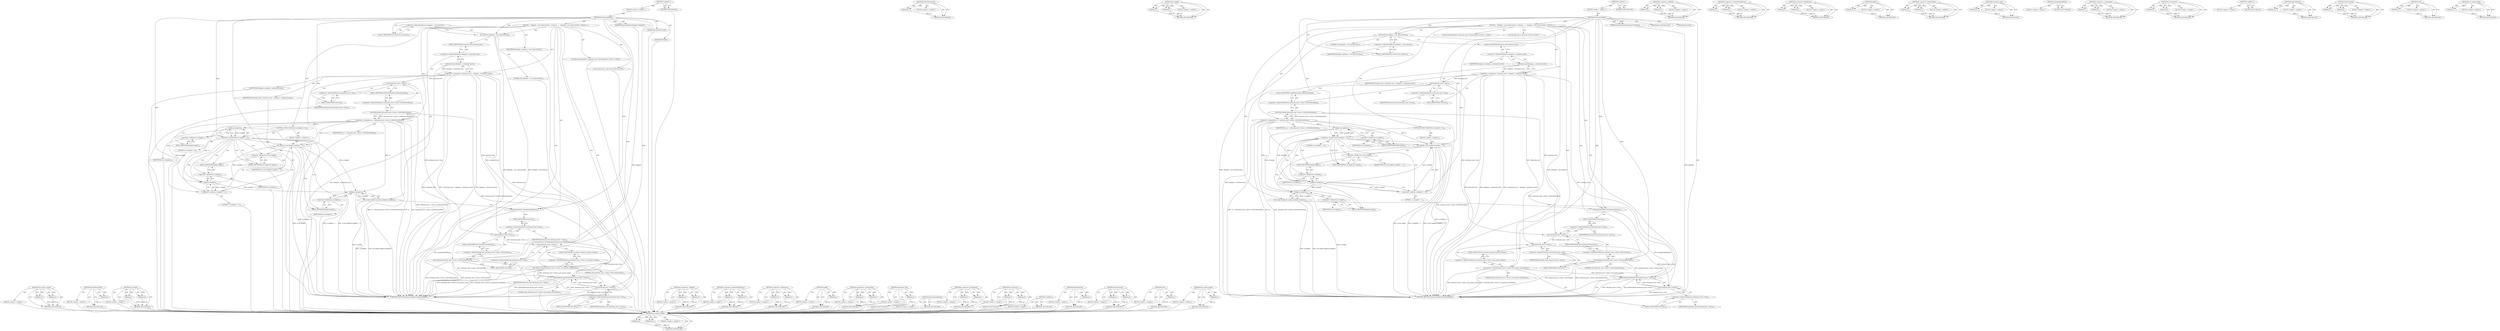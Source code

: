 digraph "set_target_height" {
vulnerable_170 [label=<(METHOD,set_parent_owned)>];
vulnerable_171 [label=<(PARAM,p1)>];
vulnerable_172 [label=<(PARAM,p2)>];
vulnerable_173 [label=<(BLOCK,&lt;empty&gt;,&lt;empty&gt;)>];
vulnerable_174 [label=<(METHOD_RETURN,ANY)>];
vulnerable_126 [label=<(METHOD,GetPreferredSize)>];
vulnerable_127 [label=<(PARAM,p1)>];
vulnerable_128 [label=<(BLOCK,&lt;empty&gt;,&lt;empty&gt;)>];
vulnerable_129 [label=<(METHOD_RETURN,ANY)>];
vulnerable_148 [label=<(METHOD,set_height)>];
vulnerable_149 [label=<(PARAM,p1)>];
vulnerable_150 [label=<(PARAM,p2)>];
vulnerable_151 [label=<(BLOCK,&lt;empty&gt;,&lt;empty&gt;)>];
vulnerable_152 [label=<(METHOD_RETURN,ANY)>];
vulnerable_6 [label=<(METHOD,&lt;global&gt;)<SUB>1</SUB>>];
vulnerable_7 [label=<(BLOCK,&lt;empty&gt;,&lt;empty&gt;)<SUB>1</SUB>>];
vulnerable_8 [label=<(METHOD,ExtensionInfoBar)<SUB>1</SUB>>];
vulnerable_9 [label=<(PARAM,ExtensionInfoBarDelegate* delegate)<SUB>1</SUB>>];
vulnerable_10 [label=<(BLOCK,{
   delegate_-&gt;set_observer(this);

  Extensio...,{
   delegate_-&gt;set_observer(this);

  Extensio...)<SUB>4</SUB>>];
vulnerable_11 [label=<(set_observer,delegate_-&gt;set_observer(this))<SUB>5</SUB>>];
vulnerable_12 [label=<(&lt;operator&gt;.indirectFieldAccess,delegate_-&gt;set_observer)<SUB>5</SUB>>];
vulnerable_13 [label=<(IDENTIFIER,delegate_,delegate_-&gt;set_observer(this))<SUB>5</SUB>>];
vulnerable_14 [label=<(FIELD_IDENTIFIER,set_observer,set_observer)<SUB>5</SUB>>];
vulnerable_15 [label=<(LITERAL,this,delegate_-&gt;set_observer(this))<SUB>5</SUB>>];
vulnerable_16 [label="<(LOCAL,ExtensionHost* extension_host: ExtensionHost*)<SUB>7</SUB>>"];
vulnerable_17 [label=<(&lt;operator&gt;.assignment,* extension_host = delegate_-&gt;extension_host())<SUB>7</SUB>>];
vulnerable_18 [label=<(IDENTIFIER,extension_host,* extension_host = delegate_-&gt;extension_host())<SUB>7</SUB>>];
vulnerable_19 [label=<(extension_host,delegate_-&gt;extension_host())<SUB>7</SUB>>];
vulnerable_20 [label=<(&lt;operator&gt;.indirectFieldAccess,delegate_-&gt;extension_host)<SUB>7</SUB>>];
vulnerable_21 [label=<(IDENTIFIER,delegate_,delegate_-&gt;extension_host())<SUB>7</SUB>>];
vulnerable_22 [label=<(FIELD_IDENTIFIER,extension_host,extension_host)<SUB>7</SUB>>];
vulnerable_23 [label="<(LOCAL,gfx.Size sz: gfx.Size)<SUB>9</SUB>>"];
vulnerable_24 [label=<(&lt;operator&gt;.assignment,sz = extension_host-&gt;view()-&gt;GetPreferredSize())<SUB>9</SUB>>];
vulnerable_25 [label=<(IDENTIFIER,sz,sz = extension_host-&gt;view()-&gt;GetPreferredSize())<SUB>9</SUB>>];
vulnerable_26 [label=<(GetPreferredSize,extension_host-&gt;view()-&gt;GetPreferredSize())<SUB>9</SUB>>];
vulnerable_27 [label=<(&lt;operator&gt;.indirectFieldAccess,extension_host-&gt;view()-&gt;GetPreferredSize)<SUB>9</SUB>>];
vulnerable_28 [label=<(view,extension_host-&gt;view())<SUB>9</SUB>>];
vulnerable_29 [label=<(&lt;operator&gt;.indirectFieldAccess,extension_host-&gt;view)<SUB>9</SUB>>];
vulnerable_30 [label=<(IDENTIFIER,extension_host,extension_host-&gt;view())<SUB>9</SUB>>];
vulnerable_31 [label=<(FIELD_IDENTIFIER,view,view)<SUB>9</SUB>>];
vulnerable_32 [label=<(FIELD_IDENTIFIER,GetPreferredSize,GetPreferredSize)<SUB>9</SUB>>];
vulnerable_33 [label=<(CONTROL_STRUCTURE,IF,if (sz.height() &gt; 0))<SUB>10</SUB>>];
vulnerable_34 [label=<(&lt;operator&gt;.greaterThan,sz.height() &gt; 0)<SUB>10</SUB>>];
vulnerable_35 [label=<(height,sz.height())<SUB>10</SUB>>];
vulnerable_36 [label=<(&lt;operator&gt;.fieldAccess,sz.height)<SUB>10</SUB>>];
vulnerable_37 [label=<(IDENTIFIER,sz,sz.height())<SUB>10</SUB>>];
vulnerable_38 [label=<(FIELD_IDENTIFIER,height,height)<SUB>10</SUB>>];
vulnerable_39 [label=<(LITERAL,0,sz.height() &gt; 0)<SUB>10</SUB>>];
vulnerable_40 [label=<(BLOCK,&lt;empty&gt;,&lt;empty&gt;)<SUB>11</SUB>>];
vulnerable_41 [label=<(set_height,sz.set_height(sz.height() + 1))<SUB>11</SUB>>];
vulnerable_42 [label=<(&lt;operator&gt;.fieldAccess,sz.set_height)<SUB>11</SUB>>];
vulnerable_43 [label=<(IDENTIFIER,sz,sz.set_height(sz.height() + 1))<SUB>11</SUB>>];
vulnerable_44 [label=<(FIELD_IDENTIFIER,set_height,set_height)<SUB>11</SUB>>];
vulnerable_45 [label=<(&lt;operator&gt;.addition,sz.height() + 1)<SUB>11</SUB>>];
vulnerable_46 [label=<(height,sz.height())<SUB>11</SUB>>];
vulnerable_47 [label=<(&lt;operator&gt;.fieldAccess,sz.height)<SUB>11</SUB>>];
vulnerable_48 [label=<(IDENTIFIER,sz,sz.height())<SUB>11</SUB>>];
vulnerable_49 [label=<(FIELD_IDENTIFIER,height,height)<SUB>11</SUB>>];
vulnerable_50 [label=<(LITERAL,1,sz.height() + 1)<SUB>11</SUB>>];
vulnerable_51 [label=<(set_target_height,set_target_height(sz.height()))<SUB>12</SUB>>];
vulnerable_52 [label=<(height,sz.height())<SUB>12</SUB>>];
vulnerable_53 [label=<(&lt;operator&gt;.fieldAccess,sz.height)<SUB>12</SUB>>];
vulnerable_54 [label=<(IDENTIFIER,sz,sz.height())<SUB>12</SUB>>];
vulnerable_55 [label=<(FIELD_IDENTIFIER,height,height)<SUB>12</SUB>>];
vulnerable_56 [label=<(SetupIconAndMenu,SetupIconAndMenu())<SUB>14</SUB>>];
vulnerable_57 [label=<(SetContainer,extension_host-&gt;view()-&gt;SetContainer(this))<SUB>16</SUB>>];
vulnerable_58 [label=<(&lt;operator&gt;.indirectFieldAccess,extension_host-&gt;view()-&gt;SetContainer)<SUB>16</SUB>>];
vulnerable_59 [label=<(view,extension_host-&gt;view())<SUB>16</SUB>>];
vulnerable_60 [label=<(&lt;operator&gt;.indirectFieldAccess,extension_host-&gt;view)<SUB>16</SUB>>];
vulnerable_61 [label=<(IDENTIFIER,extension_host,extension_host-&gt;view())<SUB>16</SUB>>];
vulnerable_62 [label=<(FIELD_IDENTIFIER,view,view)<SUB>16</SUB>>];
vulnerable_63 [label=<(FIELD_IDENTIFIER,SetContainer,SetContainer)<SUB>16</SUB>>];
vulnerable_64 [label=<(LITERAL,this,extension_host-&gt;view()-&gt;SetContainer(this))<SUB>16</SUB>>];
vulnerable_65 [label=<(set_parent_owned,extension_host-&gt;view()-&gt;set_parent_owned(false))<SUB>17</SUB>>];
vulnerable_66 [label=<(&lt;operator&gt;.indirectFieldAccess,extension_host-&gt;view()-&gt;set_parent_owned)<SUB>17</SUB>>];
vulnerable_67 [label=<(view,extension_host-&gt;view())<SUB>17</SUB>>];
vulnerable_68 [label=<(&lt;operator&gt;.indirectFieldAccess,extension_host-&gt;view)<SUB>17</SUB>>];
vulnerable_69 [label=<(IDENTIFIER,extension_host,extension_host-&gt;view())<SUB>17</SUB>>];
vulnerable_70 [label=<(FIELD_IDENTIFIER,view,view)<SUB>17</SUB>>];
vulnerable_71 [label=<(FIELD_IDENTIFIER,set_parent_owned,set_parent_owned)<SUB>17</SUB>>];
vulnerable_72 [label=<(LITERAL,false,extension_host-&gt;view()-&gt;set_parent_owned(false))<SUB>17</SUB>>];
vulnerable_73 [label=<(AddChildView,AddChildView(extension_host-&gt;view()))<SUB>18</SUB>>];
vulnerable_74 [label=<(view,extension_host-&gt;view())<SUB>18</SUB>>];
vulnerable_75 [label=<(&lt;operator&gt;.indirectFieldAccess,extension_host-&gt;view)<SUB>18</SUB>>];
vulnerable_76 [label=<(IDENTIFIER,extension_host,extension_host-&gt;view())<SUB>18</SUB>>];
vulnerable_77 [label=<(FIELD_IDENTIFIER,view,view)<SUB>18</SUB>>];
vulnerable_78 [label=<(MODIFIER,CONSTRUCTOR)>];
vulnerable_79 [label=<(MODIFIER,PUBLIC)>];
vulnerable_80 [label=<(METHOD_RETURN,ExtensionInfoBar.ExtensionInfoBar)<SUB>1</SUB>>];
vulnerable_82 [label=<(METHOD_RETURN,ANY)<SUB>1</SUB>>];
vulnerable_153 [label=<(METHOD,&lt;operator&gt;.addition)>];
vulnerable_154 [label=<(PARAM,p1)>];
vulnerable_155 [label=<(PARAM,p2)>];
vulnerable_156 [label=<(BLOCK,&lt;empty&gt;,&lt;empty&gt;)>];
vulnerable_157 [label=<(METHOD_RETURN,ANY)>];
vulnerable_112 [label=<(METHOD,&lt;operator&gt;.indirectFieldAccess)>];
vulnerable_113 [label=<(PARAM,p1)>];
vulnerable_114 [label=<(PARAM,p2)>];
vulnerable_115 [label=<(BLOCK,&lt;empty&gt;,&lt;empty&gt;)>];
vulnerable_116 [label=<(METHOD_RETURN,ANY)>];
vulnerable_143 [label=<(METHOD,&lt;operator&gt;.fieldAccess)>];
vulnerable_144 [label=<(PARAM,p1)>];
vulnerable_145 [label=<(PARAM,p2)>];
vulnerable_146 [label=<(BLOCK,&lt;empty&gt;,&lt;empty&gt;)>];
vulnerable_147 [label=<(METHOD_RETURN,ANY)>];
vulnerable_139 [label=<(METHOD,height)>];
vulnerable_140 [label=<(PARAM,p1)>];
vulnerable_141 [label=<(BLOCK,&lt;empty&gt;,&lt;empty&gt;)>];
vulnerable_142 [label=<(METHOD_RETURN,ANY)>];
vulnerable_134 [label=<(METHOD,&lt;operator&gt;.greaterThan)>];
vulnerable_135 [label=<(PARAM,p1)>];
vulnerable_136 [label=<(PARAM,p2)>];
vulnerable_137 [label=<(BLOCK,&lt;empty&gt;,&lt;empty&gt;)>];
vulnerable_138 [label=<(METHOD_RETURN,ANY)>];
vulnerable_122 [label=<(METHOD,extension_host)>];
vulnerable_123 [label=<(PARAM,p1)>];
vulnerable_124 [label=<(BLOCK,&lt;empty&gt;,&lt;empty&gt;)>];
vulnerable_125 [label=<(METHOD_RETURN,ANY)>];
vulnerable_162 [label=<(METHOD,SetupIconAndMenu)>];
vulnerable_163 [label=<(BLOCK,&lt;empty&gt;,&lt;empty&gt;)>];
vulnerable_164 [label=<(METHOD_RETURN,ANY)>];
vulnerable_117 [label=<(METHOD,&lt;operator&gt;.assignment)>];
vulnerable_118 [label=<(PARAM,p1)>];
vulnerable_119 [label=<(PARAM,p2)>];
vulnerable_120 [label=<(BLOCK,&lt;empty&gt;,&lt;empty&gt;)>];
vulnerable_121 [label=<(METHOD_RETURN,ANY)>];
vulnerable_107 [label=<(METHOD,set_observer)>];
vulnerable_108 [label=<(PARAM,p1)>];
vulnerable_109 [label=<(PARAM,p2)>];
vulnerable_110 [label=<(BLOCK,&lt;empty&gt;,&lt;empty&gt;)>];
vulnerable_111 [label=<(METHOD_RETURN,ANY)>];
vulnerable_101 [label=<(METHOD,&lt;global&gt;)<SUB>1</SUB>>];
vulnerable_102 [label=<(BLOCK,&lt;empty&gt;,&lt;empty&gt;)>];
vulnerable_103 [label=<(METHOD_RETURN,ANY)>];
vulnerable_175 [label=<(METHOD,AddChildView)>];
vulnerable_176 [label=<(PARAM,p1)>];
vulnerable_177 [label=<(BLOCK,&lt;empty&gt;,&lt;empty&gt;)>];
vulnerable_178 [label=<(METHOD_RETURN,ANY)>];
vulnerable_165 [label=<(METHOD,SetContainer)>];
vulnerable_166 [label=<(PARAM,p1)>];
vulnerable_167 [label=<(PARAM,p2)>];
vulnerable_168 [label=<(BLOCK,&lt;empty&gt;,&lt;empty&gt;)>];
vulnerable_169 [label=<(METHOD_RETURN,ANY)>];
vulnerable_130 [label=<(METHOD,view)>];
vulnerable_131 [label=<(PARAM,p1)>];
vulnerable_132 [label=<(BLOCK,&lt;empty&gt;,&lt;empty&gt;)>];
vulnerable_133 [label=<(METHOD_RETURN,ANY)>];
vulnerable_158 [label=<(METHOD,set_target_height)>];
vulnerable_159 [label=<(PARAM,p1)>];
vulnerable_160 [label=<(BLOCK,&lt;empty&gt;,&lt;empty&gt;)>];
vulnerable_161 [label=<(METHOD_RETURN,ANY)>];
fixed_170 [label=<(METHOD,set_parent_owned)>];
fixed_171 [label=<(PARAM,p1)>];
fixed_172 [label=<(PARAM,p2)>];
fixed_173 [label=<(BLOCK,&lt;empty&gt;,&lt;empty&gt;)>];
fixed_174 [label=<(METHOD_RETURN,ANY)>];
fixed_126 [label=<(METHOD,GetPreferredSize)>];
fixed_127 [label=<(PARAM,p1)>];
fixed_128 [label=<(BLOCK,&lt;empty&gt;,&lt;empty&gt;)>];
fixed_129 [label=<(METHOD_RETURN,ANY)>];
fixed_148 [label=<(METHOD,set_height)>];
fixed_149 [label=<(PARAM,p1)>];
fixed_150 [label=<(PARAM,p2)>];
fixed_151 [label=<(BLOCK,&lt;empty&gt;,&lt;empty&gt;)>];
fixed_152 [label=<(METHOD_RETURN,ANY)>];
fixed_6 [label=<(METHOD,&lt;global&gt;)<SUB>1</SUB>>];
fixed_7 [label=<(BLOCK,&lt;empty&gt;,&lt;empty&gt;)<SUB>1</SUB>>];
fixed_8 [label=<(METHOD,ExtensionInfoBar)<SUB>1</SUB>>];
fixed_9 [label=<(PARAM,ExtensionInfoBarDelegate* delegate)<SUB>1</SUB>>];
fixed_10 [label=<(BLOCK,{
   delegate_-&gt;set_observer(this);

  Extensio...,{
   delegate_-&gt;set_observer(this);

  Extensio...)<SUB>4</SUB>>];
fixed_11 [label=<(set_observer,delegate_-&gt;set_observer(this))<SUB>5</SUB>>];
fixed_12 [label=<(&lt;operator&gt;.indirectFieldAccess,delegate_-&gt;set_observer)<SUB>5</SUB>>];
fixed_13 [label=<(IDENTIFIER,delegate_,delegate_-&gt;set_observer(this))<SUB>5</SUB>>];
fixed_14 [label=<(FIELD_IDENTIFIER,set_observer,set_observer)<SUB>5</SUB>>];
fixed_15 [label=<(LITERAL,this,delegate_-&gt;set_observer(this))<SUB>5</SUB>>];
fixed_16 [label="<(LOCAL,ExtensionHost* extension_host: ExtensionHost*)<SUB>7</SUB>>"];
fixed_17 [label=<(&lt;operator&gt;.assignment,* extension_host = delegate_-&gt;extension_host())<SUB>7</SUB>>];
fixed_18 [label=<(IDENTIFIER,extension_host,* extension_host = delegate_-&gt;extension_host())<SUB>7</SUB>>];
fixed_19 [label=<(extension_host,delegate_-&gt;extension_host())<SUB>7</SUB>>];
fixed_20 [label=<(&lt;operator&gt;.indirectFieldAccess,delegate_-&gt;extension_host)<SUB>7</SUB>>];
fixed_21 [label=<(IDENTIFIER,delegate_,delegate_-&gt;extension_host())<SUB>7</SUB>>];
fixed_22 [label=<(FIELD_IDENTIFIER,extension_host,extension_host)<SUB>7</SUB>>];
fixed_23 [label="<(LOCAL,gfx.Size sz: gfx.Size)<SUB>9</SUB>>"];
fixed_24 [label=<(&lt;operator&gt;.assignment,sz = extension_host-&gt;view()-&gt;GetPreferredSize())<SUB>9</SUB>>];
fixed_25 [label=<(IDENTIFIER,sz,sz = extension_host-&gt;view()-&gt;GetPreferredSize())<SUB>9</SUB>>];
fixed_26 [label=<(GetPreferredSize,extension_host-&gt;view()-&gt;GetPreferredSize())<SUB>9</SUB>>];
fixed_27 [label=<(&lt;operator&gt;.indirectFieldAccess,extension_host-&gt;view()-&gt;GetPreferredSize)<SUB>9</SUB>>];
fixed_28 [label=<(view,extension_host-&gt;view())<SUB>9</SUB>>];
fixed_29 [label=<(&lt;operator&gt;.indirectFieldAccess,extension_host-&gt;view)<SUB>9</SUB>>];
fixed_30 [label=<(IDENTIFIER,extension_host,extension_host-&gt;view())<SUB>9</SUB>>];
fixed_31 [label=<(FIELD_IDENTIFIER,view,view)<SUB>9</SUB>>];
fixed_32 [label=<(FIELD_IDENTIFIER,GetPreferredSize,GetPreferredSize)<SUB>9</SUB>>];
fixed_33 [label=<(CONTROL_STRUCTURE,IF,if (sz.height() &gt; 0))<SUB>10</SUB>>];
fixed_34 [label=<(&lt;operator&gt;.greaterThan,sz.height() &gt; 0)<SUB>10</SUB>>];
fixed_35 [label=<(height,sz.height())<SUB>10</SUB>>];
fixed_36 [label=<(&lt;operator&gt;.fieldAccess,sz.height)<SUB>10</SUB>>];
fixed_37 [label=<(IDENTIFIER,sz,sz.height())<SUB>10</SUB>>];
fixed_38 [label=<(FIELD_IDENTIFIER,height,height)<SUB>10</SUB>>];
fixed_39 [label=<(LITERAL,0,sz.height() &gt; 0)<SUB>10</SUB>>];
fixed_40 [label=<(BLOCK,&lt;empty&gt;,&lt;empty&gt;)<SUB>11</SUB>>];
fixed_41 [label=<(set_height,sz.set_height(sz.height() + 1))<SUB>11</SUB>>];
fixed_42 [label=<(&lt;operator&gt;.fieldAccess,sz.set_height)<SUB>11</SUB>>];
fixed_43 [label=<(IDENTIFIER,sz,sz.set_height(sz.height() + 1))<SUB>11</SUB>>];
fixed_44 [label=<(FIELD_IDENTIFIER,set_height,set_height)<SUB>11</SUB>>];
fixed_45 [label=<(&lt;operator&gt;.addition,sz.height() + 1)<SUB>11</SUB>>];
fixed_46 [label=<(height,sz.height())<SUB>11</SUB>>];
fixed_47 [label=<(&lt;operator&gt;.fieldAccess,sz.height)<SUB>11</SUB>>];
fixed_48 [label=<(IDENTIFIER,sz,sz.height())<SUB>11</SUB>>];
fixed_49 [label=<(FIELD_IDENTIFIER,height,height)<SUB>11</SUB>>];
fixed_50 [label=<(LITERAL,1,sz.height() + 1)<SUB>11</SUB>>];
fixed_51 [label=<(set_target_height,set_target_height(sz.height()))<SUB>12</SUB>>];
fixed_52 [label=<(height,sz.height())<SUB>12</SUB>>];
fixed_53 [label=<(&lt;operator&gt;.fieldAccess,sz.height)<SUB>12</SUB>>];
fixed_54 [label=<(IDENTIFIER,sz,sz.height())<SUB>12</SUB>>];
fixed_55 [label=<(FIELD_IDENTIFIER,height,height)<SUB>12</SUB>>];
fixed_56 [label=<(SetupIconAndMenu,SetupIconAndMenu())<SUB>14</SUB>>];
fixed_57 [label=<(SetContainer,extension_host-&gt;view()-&gt;SetContainer(this))<SUB>16</SUB>>];
fixed_58 [label=<(&lt;operator&gt;.indirectFieldAccess,extension_host-&gt;view()-&gt;SetContainer)<SUB>16</SUB>>];
fixed_59 [label=<(view,extension_host-&gt;view())<SUB>16</SUB>>];
fixed_60 [label=<(&lt;operator&gt;.indirectFieldAccess,extension_host-&gt;view)<SUB>16</SUB>>];
fixed_61 [label=<(IDENTIFIER,extension_host,extension_host-&gt;view())<SUB>16</SUB>>];
fixed_62 [label=<(FIELD_IDENTIFIER,view,view)<SUB>16</SUB>>];
fixed_63 [label=<(FIELD_IDENTIFIER,SetContainer,SetContainer)<SUB>16</SUB>>];
fixed_64 [label=<(LITERAL,this,extension_host-&gt;view()-&gt;SetContainer(this))<SUB>16</SUB>>];
fixed_65 [label=<(set_parent_owned,extension_host-&gt;view()-&gt;set_parent_owned(false))<SUB>17</SUB>>];
fixed_66 [label=<(&lt;operator&gt;.indirectFieldAccess,extension_host-&gt;view()-&gt;set_parent_owned)<SUB>17</SUB>>];
fixed_67 [label=<(view,extension_host-&gt;view())<SUB>17</SUB>>];
fixed_68 [label=<(&lt;operator&gt;.indirectFieldAccess,extension_host-&gt;view)<SUB>17</SUB>>];
fixed_69 [label=<(IDENTIFIER,extension_host,extension_host-&gt;view())<SUB>17</SUB>>];
fixed_70 [label=<(FIELD_IDENTIFIER,view,view)<SUB>17</SUB>>];
fixed_71 [label=<(FIELD_IDENTIFIER,set_parent_owned,set_parent_owned)<SUB>17</SUB>>];
fixed_72 [label=<(LITERAL,false,extension_host-&gt;view()-&gt;set_parent_owned(false))<SUB>17</SUB>>];
fixed_73 [label=<(AddChildView,AddChildView(extension_host-&gt;view()))<SUB>18</SUB>>];
fixed_74 [label=<(view,extension_host-&gt;view())<SUB>18</SUB>>];
fixed_75 [label=<(&lt;operator&gt;.indirectFieldAccess,extension_host-&gt;view)<SUB>18</SUB>>];
fixed_76 [label=<(IDENTIFIER,extension_host,extension_host-&gt;view())<SUB>18</SUB>>];
fixed_77 [label=<(FIELD_IDENTIFIER,view,view)<SUB>18</SUB>>];
fixed_78 [label=<(MODIFIER,CONSTRUCTOR)>];
fixed_79 [label=<(MODIFIER,PUBLIC)>];
fixed_80 [label=<(METHOD_RETURN,ExtensionInfoBar.ExtensionInfoBar)<SUB>1</SUB>>];
fixed_82 [label=<(METHOD_RETURN,ANY)<SUB>1</SUB>>];
fixed_153 [label=<(METHOD,&lt;operator&gt;.addition)>];
fixed_154 [label=<(PARAM,p1)>];
fixed_155 [label=<(PARAM,p2)>];
fixed_156 [label=<(BLOCK,&lt;empty&gt;,&lt;empty&gt;)>];
fixed_157 [label=<(METHOD_RETURN,ANY)>];
fixed_112 [label=<(METHOD,&lt;operator&gt;.indirectFieldAccess)>];
fixed_113 [label=<(PARAM,p1)>];
fixed_114 [label=<(PARAM,p2)>];
fixed_115 [label=<(BLOCK,&lt;empty&gt;,&lt;empty&gt;)>];
fixed_116 [label=<(METHOD_RETURN,ANY)>];
fixed_143 [label=<(METHOD,&lt;operator&gt;.fieldAccess)>];
fixed_144 [label=<(PARAM,p1)>];
fixed_145 [label=<(PARAM,p2)>];
fixed_146 [label=<(BLOCK,&lt;empty&gt;,&lt;empty&gt;)>];
fixed_147 [label=<(METHOD_RETURN,ANY)>];
fixed_139 [label=<(METHOD,height)>];
fixed_140 [label=<(PARAM,p1)>];
fixed_141 [label=<(BLOCK,&lt;empty&gt;,&lt;empty&gt;)>];
fixed_142 [label=<(METHOD_RETURN,ANY)>];
fixed_134 [label=<(METHOD,&lt;operator&gt;.greaterThan)>];
fixed_135 [label=<(PARAM,p1)>];
fixed_136 [label=<(PARAM,p2)>];
fixed_137 [label=<(BLOCK,&lt;empty&gt;,&lt;empty&gt;)>];
fixed_138 [label=<(METHOD_RETURN,ANY)>];
fixed_122 [label=<(METHOD,extension_host)>];
fixed_123 [label=<(PARAM,p1)>];
fixed_124 [label=<(BLOCK,&lt;empty&gt;,&lt;empty&gt;)>];
fixed_125 [label=<(METHOD_RETURN,ANY)>];
fixed_162 [label=<(METHOD,SetupIconAndMenu)>];
fixed_163 [label=<(BLOCK,&lt;empty&gt;,&lt;empty&gt;)>];
fixed_164 [label=<(METHOD_RETURN,ANY)>];
fixed_117 [label=<(METHOD,&lt;operator&gt;.assignment)>];
fixed_118 [label=<(PARAM,p1)>];
fixed_119 [label=<(PARAM,p2)>];
fixed_120 [label=<(BLOCK,&lt;empty&gt;,&lt;empty&gt;)>];
fixed_121 [label=<(METHOD_RETURN,ANY)>];
fixed_107 [label=<(METHOD,set_observer)>];
fixed_108 [label=<(PARAM,p1)>];
fixed_109 [label=<(PARAM,p2)>];
fixed_110 [label=<(BLOCK,&lt;empty&gt;,&lt;empty&gt;)>];
fixed_111 [label=<(METHOD_RETURN,ANY)>];
fixed_101 [label=<(METHOD,&lt;global&gt;)<SUB>1</SUB>>];
fixed_102 [label=<(BLOCK,&lt;empty&gt;,&lt;empty&gt;)>];
fixed_103 [label=<(METHOD_RETURN,ANY)>];
fixed_175 [label=<(METHOD,AddChildView)>];
fixed_176 [label=<(PARAM,p1)>];
fixed_177 [label=<(BLOCK,&lt;empty&gt;,&lt;empty&gt;)>];
fixed_178 [label=<(METHOD_RETURN,ANY)>];
fixed_165 [label=<(METHOD,SetContainer)>];
fixed_166 [label=<(PARAM,p1)>];
fixed_167 [label=<(PARAM,p2)>];
fixed_168 [label=<(BLOCK,&lt;empty&gt;,&lt;empty&gt;)>];
fixed_169 [label=<(METHOD_RETURN,ANY)>];
fixed_130 [label=<(METHOD,view)>];
fixed_131 [label=<(PARAM,p1)>];
fixed_132 [label=<(BLOCK,&lt;empty&gt;,&lt;empty&gt;)>];
fixed_133 [label=<(METHOD_RETURN,ANY)>];
fixed_158 [label=<(METHOD,set_target_height)>];
fixed_159 [label=<(PARAM,p1)>];
fixed_160 [label=<(BLOCK,&lt;empty&gt;,&lt;empty&gt;)>];
fixed_161 [label=<(METHOD_RETURN,ANY)>];
vulnerable_170 -> vulnerable_171  [key=0, label="AST: "];
vulnerable_170 -> vulnerable_171  [key=1, label="DDG: "];
vulnerable_170 -> vulnerable_173  [key=0, label="AST: "];
vulnerable_170 -> vulnerable_172  [key=0, label="AST: "];
vulnerable_170 -> vulnerable_172  [key=1, label="DDG: "];
vulnerable_170 -> vulnerable_174  [key=0, label="AST: "];
vulnerable_170 -> vulnerable_174  [key=1, label="CFG: "];
vulnerable_171 -> vulnerable_174  [key=0, label="DDG: p1"];
vulnerable_172 -> vulnerable_174  [key=0, label="DDG: p2"];
vulnerable_126 -> vulnerable_127  [key=0, label="AST: "];
vulnerable_126 -> vulnerable_127  [key=1, label="DDG: "];
vulnerable_126 -> vulnerable_128  [key=0, label="AST: "];
vulnerable_126 -> vulnerable_129  [key=0, label="AST: "];
vulnerable_126 -> vulnerable_129  [key=1, label="CFG: "];
vulnerable_127 -> vulnerable_129  [key=0, label="DDG: p1"];
vulnerable_148 -> vulnerable_149  [key=0, label="AST: "];
vulnerable_148 -> vulnerable_149  [key=1, label="DDG: "];
vulnerable_148 -> vulnerable_151  [key=0, label="AST: "];
vulnerable_148 -> vulnerable_150  [key=0, label="AST: "];
vulnerable_148 -> vulnerable_150  [key=1, label="DDG: "];
vulnerable_148 -> vulnerable_152  [key=0, label="AST: "];
vulnerable_148 -> vulnerable_152  [key=1, label="CFG: "];
vulnerable_149 -> vulnerable_152  [key=0, label="DDG: p1"];
vulnerable_150 -> vulnerable_152  [key=0, label="DDG: p2"];
vulnerable_6 -> vulnerable_7  [key=0, label="AST: "];
vulnerable_6 -> vulnerable_82  [key=0, label="AST: "];
vulnerable_6 -> vulnerable_82  [key=1, label="CFG: "];
vulnerable_7 -> vulnerable_8  [key=0, label="AST: "];
vulnerable_8 -> vulnerable_9  [key=0, label="AST: "];
vulnerable_8 -> vulnerable_9  [key=1, label="DDG: "];
vulnerable_8 -> vulnerable_10  [key=0, label="AST: "];
vulnerable_8 -> vulnerable_78  [key=0, label="AST: "];
vulnerable_8 -> vulnerable_79  [key=0, label="AST: "];
vulnerable_8 -> vulnerable_80  [key=0, label="AST: "];
vulnerable_8 -> vulnerable_14  [key=0, label="CFG: "];
vulnerable_8 -> vulnerable_56  [key=0, label="DDG: "];
vulnerable_8 -> vulnerable_11  [key=0, label="DDG: "];
vulnerable_8 -> vulnerable_57  [key=0, label="DDG: "];
vulnerable_8 -> vulnerable_65  [key=0, label="DDG: "];
vulnerable_8 -> vulnerable_34  [key=0, label="DDG: "];
vulnerable_8 -> vulnerable_41  [key=0, label="DDG: "];
vulnerable_8 -> vulnerable_45  [key=0, label="DDG: "];
vulnerable_9 -> vulnerable_80  [key=0, label="DDG: delegate"];
vulnerable_10 -> vulnerable_11  [key=0, label="AST: "];
vulnerable_10 -> vulnerable_16  [key=0, label="AST: "];
vulnerable_10 -> vulnerable_17  [key=0, label="AST: "];
vulnerable_10 -> vulnerable_23  [key=0, label="AST: "];
vulnerable_10 -> vulnerable_24  [key=0, label="AST: "];
vulnerable_10 -> vulnerable_33  [key=0, label="AST: "];
vulnerable_10 -> vulnerable_51  [key=0, label="AST: "];
vulnerable_10 -> vulnerable_56  [key=0, label="AST: "];
vulnerable_10 -> vulnerable_57  [key=0, label="AST: "];
vulnerable_10 -> vulnerable_65  [key=0, label="AST: "];
vulnerable_10 -> vulnerable_73  [key=0, label="AST: "];
vulnerable_11 -> vulnerable_12  [key=0, label="AST: "];
vulnerable_11 -> vulnerable_15  [key=0, label="AST: "];
vulnerable_11 -> vulnerable_22  [key=0, label="CFG: "];
vulnerable_11 -> vulnerable_80  [key=0, label="DDG: delegate_-&gt;set_observer"];
vulnerable_11 -> vulnerable_80  [key=1, label="DDG: delegate_-&gt;set_observer(this)"];
vulnerable_12 -> vulnerable_13  [key=0, label="AST: "];
vulnerable_12 -> vulnerable_14  [key=0, label="AST: "];
vulnerable_12 -> vulnerable_11  [key=0, label="CFG: "];
vulnerable_14 -> vulnerable_12  [key=0, label="CFG: "];
vulnerable_17 -> vulnerable_18  [key=0, label="AST: "];
vulnerable_17 -> vulnerable_19  [key=0, label="AST: "];
vulnerable_17 -> vulnerable_31  [key=0, label="CFG: "];
vulnerable_17 -> vulnerable_80  [key=0, label="DDG: extension_host"];
vulnerable_17 -> vulnerable_80  [key=1, label="DDG: delegate_-&gt;extension_host()"];
vulnerable_17 -> vulnerable_80  [key=2, label="DDG: * extension_host = delegate_-&gt;extension_host()"];
vulnerable_17 -> vulnerable_74  [key=0, label="DDG: extension_host"];
vulnerable_17 -> vulnerable_59  [key=0, label="DDG: extension_host"];
vulnerable_17 -> vulnerable_67  [key=0, label="DDG: extension_host"];
vulnerable_17 -> vulnerable_28  [key=0, label="DDG: extension_host"];
vulnerable_19 -> vulnerable_20  [key=0, label="AST: "];
vulnerable_19 -> vulnerable_17  [key=0, label="CFG: "];
vulnerable_19 -> vulnerable_17  [key=1, label="DDG: delegate_-&gt;extension_host"];
vulnerable_19 -> vulnerable_80  [key=0, label="DDG: delegate_-&gt;extension_host"];
vulnerable_20 -> vulnerable_21  [key=0, label="AST: "];
vulnerable_20 -> vulnerable_22  [key=0, label="AST: "];
vulnerable_20 -> vulnerable_19  [key=0, label="CFG: "];
vulnerable_22 -> vulnerable_20  [key=0, label="CFG: "];
vulnerable_24 -> vulnerable_25  [key=0, label="AST: "];
vulnerable_24 -> vulnerable_26  [key=0, label="AST: "];
vulnerable_24 -> vulnerable_38  [key=0, label="CFG: "];
vulnerable_24 -> vulnerable_80  [key=0, label="DDG: sz"];
vulnerable_24 -> vulnerable_80  [key=1, label="DDG: extension_host-&gt;view()-&gt;GetPreferredSize()"];
vulnerable_24 -> vulnerable_80  [key=2, label="DDG: sz = extension_host-&gt;view()-&gt;GetPreferredSize()"];
vulnerable_24 -> vulnerable_52  [key=0, label="DDG: sz"];
vulnerable_24 -> vulnerable_35  [key=0, label="DDG: sz"];
vulnerable_24 -> vulnerable_41  [key=0, label="DDG: sz"];
vulnerable_24 -> vulnerable_46  [key=0, label="DDG: sz"];
vulnerable_26 -> vulnerable_27  [key=0, label="AST: "];
vulnerable_26 -> vulnerable_24  [key=0, label="CFG: "];
vulnerable_26 -> vulnerable_24  [key=1, label="DDG: extension_host-&gt;view()-&gt;GetPreferredSize"];
vulnerable_26 -> vulnerable_80  [key=0, label="DDG: extension_host-&gt;view()-&gt;GetPreferredSize"];
vulnerable_26 -> vulnerable_73  [key=0, label="DDG: extension_host-&gt;view()-&gt;GetPreferredSize"];
vulnerable_27 -> vulnerable_28  [key=0, label="AST: "];
vulnerable_27 -> vulnerable_32  [key=0, label="AST: "];
vulnerable_27 -> vulnerable_26  [key=0, label="CFG: "];
vulnerable_28 -> vulnerable_29  [key=0, label="AST: "];
vulnerable_28 -> vulnerable_32  [key=0, label="CFG: "];
vulnerable_28 -> vulnerable_59  [key=0, label="DDG: extension_host-&gt;view"];
vulnerable_29 -> vulnerable_30  [key=0, label="AST: "];
vulnerable_29 -> vulnerable_31  [key=0, label="AST: "];
vulnerable_29 -> vulnerable_28  [key=0, label="CFG: "];
vulnerable_31 -> vulnerable_29  [key=0, label="CFG: "];
vulnerable_32 -> vulnerable_27  [key=0, label="CFG: "];
vulnerable_33 -> vulnerable_34  [key=0, label="AST: "];
vulnerable_33 -> vulnerable_40  [key=0, label="AST: "];
vulnerable_34 -> vulnerable_35  [key=0, label="AST: "];
vulnerable_34 -> vulnerable_39  [key=0, label="AST: "];
vulnerable_34 -> vulnerable_44  [key=0, label="CFG: "];
vulnerable_34 -> vulnerable_44  [key=1, label="CDG: "];
vulnerable_34 -> vulnerable_55  [key=0, label="CFG: "];
vulnerable_34 -> vulnerable_80  [key=0, label="DDG: sz.height() &gt; 0"];
vulnerable_34 -> vulnerable_47  [key=0, label="CDG: "];
vulnerable_34 -> vulnerable_49  [key=0, label="CDG: "];
vulnerable_34 -> vulnerable_42  [key=0, label="CDG: "];
vulnerable_34 -> vulnerable_41  [key=0, label="CDG: "];
vulnerable_34 -> vulnerable_45  [key=0, label="CDG: "];
vulnerable_34 -> vulnerable_46  [key=0, label="CDG: "];
vulnerable_35 -> vulnerable_36  [key=0, label="AST: "];
vulnerable_35 -> vulnerable_34  [key=0, label="CFG: "];
vulnerable_35 -> vulnerable_34  [key=1, label="DDG: sz.height"];
vulnerable_35 -> vulnerable_52  [key=0, label="DDG: sz.height"];
vulnerable_35 -> vulnerable_46  [key=0, label="DDG: sz.height"];
vulnerable_36 -> vulnerable_37  [key=0, label="AST: "];
vulnerable_36 -> vulnerable_38  [key=0, label="AST: "];
vulnerable_36 -> vulnerable_35  [key=0, label="CFG: "];
vulnerable_38 -> vulnerable_36  [key=0, label="CFG: "];
vulnerable_40 -> vulnerable_41  [key=0, label="AST: "];
vulnerable_41 -> vulnerable_42  [key=0, label="AST: "];
vulnerable_41 -> vulnerable_45  [key=0, label="AST: "];
vulnerable_41 -> vulnerable_55  [key=0, label="CFG: "];
vulnerable_41 -> vulnerable_80  [key=0, label="DDG: sz.set_height"];
vulnerable_41 -> vulnerable_80  [key=1, label="DDG: sz.height() + 1"];
vulnerable_41 -> vulnerable_80  [key=2, label="DDG: sz.set_height(sz.height() + 1)"];
vulnerable_42 -> vulnerable_43  [key=0, label="AST: "];
vulnerable_42 -> vulnerable_44  [key=0, label="AST: "];
vulnerable_42 -> vulnerable_49  [key=0, label="CFG: "];
vulnerable_44 -> vulnerable_42  [key=0, label="CFG: "];
vulnerable_45 -> vulnerable_46  [key=0, label="AST: "];
vulnerable_45 -> vulnerable_50  [key=0, label="AST: "];
vulnerable_45 -> vulnerable_41  [key=0, label="CFG: "];
vulnerable_46 -> vulnerable_47  [key=0, label="AST: "];
vulnerable_46 -> vulnerable_45  [key=0, label="CFG: "];
vulnerable_46 -> vulnerable_45  [key=1, label="DDG: sz.height"];
vulnerable_46 -> vulnerable_52  [key=0, label="DDG: sz.height"];
vulnerable_46 -> vulnerable_41  [key=0, label="DDG: sz.height"];
vulnerable_47 -> vulnerable_48  [key=0, label="AST: "];
vulnerable_47 -> vulnerable_49  [key=0, label="AST: "];
vulnerable_47 -> vulnerable_46  [key=0, label="CFG: "];
vulnerable_49 -> vulnerable_47  [key=0, label="CFG: "];
vulnerable_51 -> vulnerable_52  [key=0, label="AST: "];
vulnerable_51 -> vulnerable_56  [key=0, label="CFG: "];
vulnerable_51 -> vulnerable_80  [key=0, label="DDG: sz.height()"];
vulnerable_51 -> vulnerable_80  [key=1, label="DDG: set_target_height(sz.height())"];
vulnerable_52 -> vulnerable_53  [key=0, label="AST: "];
vulnerable_52 -> vulnerable_51  [key=0, label="CFG: "];
vulnerable_52 -> vulnerable_51  [key=1, label="DDG: sz.height"];
vulnerable_52 -> vulnerable_80  [key=0, label="DDG: sz.height"];
vulnerable_53 -> vulnerable_54  [key=0, label="AST: "];
vulnerable_53 -> vulnerable_55  [key=0, label="AST: "];
vulnerable_53 -> vulnerable_52  [key=0, label="CFG: "];
vulnerable_55 -> vulnerable_53  [key=0, label="CFG: "];
vulnerable_56 -> vulnerable_62  [key=0, label="CFG: "];
vulnerable_56 -> vulnerable_80  [key=0, label="DDG: SetupIconAndMenu()"];
vulnerable_57 -> vulnerable_58  [key=0, label="AST: "];
vulnerable_57 -> vulnerable_64  [key=0, label="AST: "];
vulnerable_57 -> vulnerable_70  [key=0, label="CFG: "];
vulnerable_57 -> vulnerable_80  [key=0, label="DDG: extension_host-&gt;view()-&gt;SetContainer"];
vulnerable_57 -> vulnerable_80  [key=1, label="DDG: extension_host-&gt;view()-&gt;SetContainer(this)"];
vulnerable_57 -> vulnerable_73  [key=0, label="DDG: extension_host-&gt;view()-&gt;SetContainer"];
vulnerable_58 -> vulnerable_59  [key=0, label="AST: "];
vulnerable_58 -> vulnerable_63  [key=0, label="AST: "];
vulnerable_58 -> vulnerable_57  [key=0, label="CFG: "];
vulnerable_59 -> vulnerable_60  [key=0, label="AST: "];
vulnerable_59 -> vulnerable_63  [key=0, label="CFG: "];
vulnerable_59 -> vulnerable_67  [key=0, label="DDG: extension_host-&gt;view"];
vulnerable_60 -> vulnerable_61  [key=0, label="AST: "];
vulnerable_60 -> vulnerable_62  [key=0, label="AST: "];
vulnerable_60 -> vulnerable_59  [key=0, label="CFG: "];
vulnerable_62 -> vulnerable_60  [key=0, label="CFG: "];
vulnerable_63 -> vulnerable_58  [key=0, label="CFG: "];
vulnerable_65 -> vulnerable_66  [key=0, label="AST: "];
vulnerable_65 -> vulnerable_72  [key=0, label="AST: "];
vulnerable_65 -> vulnerable_77  [key=0, label="CFG: "];
vulnerable_65 -> vulnerable_80  [key=0, label="DDG: extension_host-&gt;view()-&gt;set_parent_owned"];
vulnerable_65 -> vulnerable_80  [key=1, label="DDG: extension_host-&gt;view()-&gt;set_parent_owned(false)"];
vulnerable_65 -> vulnerable_73  [key=0, label="DDG: extension_host-&gt;view()-&gt;set_parent_owned"];
vulnerable_66 -> vulnerable_67  [key=0, label="AST: "];
vulnerable_66 -> vulnerable_71  [key=0, label="AST: "];
vulnerable_66 -> vulnerable_65  [key=0, label="CFG: "];
vulnerable_67 -> vulnerable_68  [key=0, label="AST: "];
vulnerable_67 -> vulnerable_71  [key=0, label="CFG: "];
vulnerable_67 -> vulnerable_74  [key=0, label="DDG: extension_host-&gt;view"];
vulnerable_68 -> vulnerable_69  [key=0, label="AST: "];
vulnerable_68 -> vulnerable_70  [key=0, label="AST: "];
vulnerable_68 -> vulnerable_67  [key=0, label="CFG: "];
vulnerable_70 -> vulnerable_68  [key=0, label="CFG: "];
vulnerable_71 -> vulnerable_66  [key=0, label="CFG: "];
vulnerable_73 -> vulnerable_74  [key=0, label="AST: "];
vulnerable_73 -> vulnerable_80  [key=0, label="CFG: "];
vulnerable_73 -> vulnerable_80  [key=1, label="DDG: extension_host-&gt;view()"];
vulnerable_73 -> vulnerable_80  [key=2, label="DDG: AddChildView(extension_host-&gt;view())"];
vulnerable_74 -> vulnerable_75  [key=0, label="AST: "];
vulnerable_74 -> vulnerable_73  [key=0, label="CFG: "];
vulnerable_74 -> vulnerable_73  [key=1, label="DDG: extension_host-&gt;view"];
vulnerable_74 -> vulnerable_80  [key=0, label="DDG: extension_host-&gt;view"];
vulnerable_75 -> vulnerable_76  [key=0, label="AST: "];
vulnerable_75 -> vulnerable_77  [key=0, label="AST: "];
vulnerable_75 -> vulnerable_74  [key=0, label="CFG: "];
vulnerable_77 -> vulnerable_75  [key=0, label="CFG: "];
vulnerable_153 -> vulnerable_154  [key=0, label="AST: "];
vulnerable_153 -> vulnerable_154  [key=1, label="DDG: "];
vulnerable_153 -> vulnerable_156  [key=0, label="AST: "];
vulnerable_153 -> vulnerable_155  [key=0, label="AST: "];
vulnerable_153 -> vulnerable_155  [key=1, label="DDG: "];
vulnerable_153 -> vulnerable_157  [key=0, label="AST: "];
vulnerable_153 -> vulnerable_157  [key=1, label="CFG: "];
vulnerable_154 -> vulnerable_157  [key=0, label="DDG: p1"];
vulnerable_155 -> vulnerable_157  [key=0, label="DDG: p2"];
vulnerable_112 -> vulnerable_113  [key=0, label="AST: "];
vulnerable_112 -> vulnerable_113  [key=1, label="DDG: "];
vulnerable_112 -> vulnerable_115  [key=0, label="AST: "];
vulnerable_112 -> vulnerable_114  [key=0, label="AST: "];
vulnerable_112 -> vulnerable_114  [key=1, label="DDG: "];
vulnerable_112 -> vulnerable_116  [key=0, label="AST: "];
vulnerable_112 -> vulnerable_116  [key=1, label="CFG: "];
vulnerable_113 -> vulnerable_116  [key=0, label="DDG: p1"];
vulnerable_114 -> vulnerable_116  [key=0, label="DDG: p2"];
vulnerable_143 -> vulnerable_144  [key=0, label="AST: "];
vulnerable_143 -> vulnerable_144  [key=1, label="DDG: "];
vulnerable_143 -> vulnerable_146  [key=0, label="AST: "];
vulnerable_143 -> vulnerable_145  [key=0, label="AST: "];
vulnerable_143 -> vulnerable_145  [key=1, label="DDG: "];
vulnerable_143 -> vulnerable_147  [key=0, label="AST: "];
vulnerable_143 -> vulnerable_147  [key=1, label="CFG: "];
vulnerable_144 -> vulnerable_147  [key=0, label="DDG: p1"];
vulnerable_145 -> vulnerable_147  [key=0, label="DDG: p2"];
vulnerable_139 -> vulnerable_140  [key=0, label="AST: "];
vulnerable_139 -> vulnerable_140  [key=1, label="DDG: "];
vulnerable_139 -> vulnerable_141  [key=0, label="AST: "];
vulnerable_139 -> vulnerable_142  [key=0, label="AST: "];
vulnerable_139 -> vulnerable_142  [key=1, label="CFG: "];
vulnerable_140 -> vulnerable_142  [key=0, label="DDG: p1"];
vulnerable_134 -> vulnerable_135  [key=0, label="AST: "];
vulnerable_134 -> vulnerable_135  [key=1, label="DDG: "];
vulnerable_134 -> vulnerable_137  [key=0, label="AST: "];
vulnerable_134 -> vulnerable_136  [key=0, label="AST: "];
vulnerable_134 -> vulnerable_136  [key=1, label="DDG: "];
vulnerable_134 -> vulnerable_138  [key=0, label="AST: "];
vulnerable_134 -> vulnerable_138  [key=1, label="CFG: "];
vulnerable_135 -> vulnerable_138  [key=0, label="DDG: p1"];
vulnerable_136 -> vulnerable_138  [key=0, label="DDG: p2"];
vulnerable_122 -> vulnerable_123  [key=0, label="AST: "];
vulnerable_122 -> vulnerable_123  [key=1, label="DDG: "];
vulnerable_122 -> vulnerable_124  [key=0, label="AST: "];
vulnerable_122 -> vulnerable_125  [key=0, label="AST: "];
vulnerable_122 -> vulnerable_125  [key=1, label="CFG: "];
vulnerable_123 -> vulnerable_125  [key=0, label="DDG: p1"];
vulnerable_162 -> vulnerable_163  [key=0, label="AST: "];
vulnerable_162 -> vulnerable_164  [key=0, label="AST: "];
vulnerable_162 -> vulnerable_164  [key=1, label="CFG: "];
vulnerable_117 -> vulnerable_118  [key=0, label="AST: "];
vulnerable_117 -> vulnerable_118  [key=1, label="DDG: "];
vulnerable_117 -> vulnerable_120  [key=0, label="AST: "];
vulnerable_117 -> vulnerable_119  [key=0, label="AST: "];
vulnerable_117 -> vulnerable_119  [key=1, label="DDG: "];
vulnerable_117 -> vulnerable_121  [key=0, label="AST: "];
vulnerable_117 -> vulnerable_121  [key=1, label="CFG: "];
vulnerable_118 -> vulnerable_121  [key=0, label="DDG: p1"];
vulnerable_119 -> vulnerable_121  [key=0, label="DDG: p2"];
vulnerable_107 -> vulnerable_108  [key=0, label="AST: "];
vulnerable_107 -> vulnerable_108  [key=1, label="DDG: "];
vulnerable_107 -> vulnerable_110  [key=0, label="AST: "];
vulnerable_107 -> vulnerable_109  [key=0, label="AST: "];
vulnerable_107 -> vulnerable_109  [key=1, label="DDG: "];
vulnerable_107 -> vulnerable_111  [key=0, label="AST: "];
vulnerable_107 -> vulnerable_111  [key=1, label="CFG: "];
vulnerable_108 -> vulnerable_111  [key=0, label="DDG: p1"];
vulnerable_109 -> vulnerable_111  [key=0, label="DDG: p2"];
vulnerable_101 -> vulnerable_102  [key=0, label="AST: "];
vulnerable_101 -> vulnerable_103  [key=0, label="AST: "];
vulnerable_101 -> vulnerable_103  [key=1, label="CFG: "];
vulnerable_175 -> vulnerable_176  [key=0, label="AST: "];
vulnerable_175 -> vulnerable_176  [key=1, label="DDG: "];
vulnerable_175 -> vulnerable_177  [key=0, label="AST: "];
vulnerable_175 -> vulnerable_178  [key=0, label="AST: "];
vulnerable_175 -> vulnerable_178  [key=1, label="CFG: "];
vulnerable_176 -> vulnerable_178  [key=0, label="DDG: p1"];
vulnerable_165 -> vulnerable_166  [key=0, label="AST: "];
vulnerable_165 -> vulnerable_166  [key=1, label="DDG: "];
vulnerable_165 -> vulnerable_168  [key=0, label="AST: "];
vulnerable_165 -> vulnerable_167  [key=0, label="AST: "];
vulnerable_165 -> vulnerable_167  [key=1, label="DDG: "];
vulnerable_165 -> vulnerable_169  [key=0, label="AST: "];
vulnerable_165 -> vulnerable_169  [key=1, label="CFG: "];
vulnerable_166 -> vulnerable_169  [key=0, label="DDG: p1"];
vulnerable_167 -> vulnerable_169  [key=0, label="DDG: p2"];
vulnerable_130 -> vulnerable_131  [key=0, label="AST: "];
vulnerable_130 -> vulnerable_131  [key=1, label="DDG: "];
vulnerable_130 -> vulnerable_132  [key=0, label="AST: "];
vulnerable_130 -> vulnerable_133  [key=0, label="AST: "];
vulnerable_130 -> vulnerable_133  [key=1, label="CFG: "];
vulnerable_131 -> vulnerable_133  [key=0, label="DDG: p1"];
vulnerable_158 -> vulnerable_159  [key=0, label="AST: "];
vulnerable_158 -> vulnerable_159  [key=1, label="DDG: "];
vulnerable_158 -> vulnerable_160  [key=0, label="AST: "];
vulnerable_158 -> vulnerable_161  [key=0, label="AST: "];
vulnerable_158 -> vulnerable_161  [key=1, label="CFG: "];
vulnerable_159 -> vulnerable_161  [key=0, label="DDG: p1"];
fixed_170 -> fixed_171  [key=0, label="AST: "];
fixed_170 -> fixed_171  [key=1, label="DDG: "];
fixed_170 -> fixed_173  [key=0, label="AST: "];
fixed_170 -> fixed_172  [key=0, label="AST: "];
fixed_170 -> fixed_172  [key=1, label="DDG: "];
fixed_170 -> fixed_174  [key=0, label="AST: "];
fixed_170 -> fixed_174  [key=1, label="CFG: "];
fixed_171 -> fixed_174  [key=0, label="DDG: p1"];
fixed_172 -> fixed_174  [key=0, label="DDG: p2"];
fixed_173 -> vulnerable_170  [key=0];
fixed_174 -> vulnerable_170  [key=0];
fixed_126 -> fixed_127  [key=0, label="AST: "];
fixed_126 -> fixed_127  [key=1, label="DDG: "];
fixed_126 -> fixed_128  [key=0, label="AST: "];
fixed_126 -> fixed_129  [key=0, label="AST: "];
fixed_126 -> fixed_129  [key=1, label="CFG: "];
fixed_127 -> fixed_129  [key=0, label="DDG: p1"];
fixed_128 -> vulnerable_170  [key=0];
fixed_129 -> vulnerable_170  [key=0];
fixed_148 -> fixed_149  [key=0, label="AST: "];
fixed_148 -> fixed_149  [key=1, label="DDG: "];
fixed_148 -> fixed_151  [key=0, label="AST: "];
fixed_148 -> fixed_150  [key=0, label="AST: "];
fixed_148 -> fixed_150  [key=1, label="DDG: "];
fixed_148 -> fixed_152  [key=0, label="AST: "];
fixed_148 -> fixed_152  [key=1, label="CFG: "];
fixed_149 -> fixed_152  [key=0, label="DDG: p1"];
fixed_150 -> fixed_152  [key=0, label="DDG: p2"];
fixed_151 -> vulnerable_170  [key=0];
fixed_152 -> vulnerable_170  [key=0];
fixed_6 -> fixed_7  [key=0, label="AST: "];
fixed_6 -> fixed_82  [key=0, label="AST: "];
fixed_6 -> fixed_82  [key=1, label="CFG: "];
fixed_7 -> fixed_8  [key=0, label="AST: "];
fixed_8 -> fixed_9  [key=0, label="AST: "];
fixed_8 -> fixed_9  [key=1, label="DDG: "];
fixed_8 -> fixed_10  [key=0, label="AST: "];
fixed_8 -> fixed_78  [key=0, label="AST: "];
fixed_8 -> fixed_79  [key=0, label="AST: "];
fixed_8 -> fixed_80  [key=0, label="AST: "];
fixed_8 -> fixed_14  [key=0, label="CFG: "];
fixed_8 -> fixed_56  [key=0, label="DDG: "];
fixed_8 -> fixed_11  [key=0, label="DDG: "];
fixed_8 -> fixed_57  [key=0, label="DDG: "];
fixed_8 -> fixed_65  [key=0, label="DDG: "];
fixed_8 -> fixed_34  [key=0, label="DDG: "];
fixed_8 -> fixed_41  [key=0, label="DDG: "];
fixed_8 -> fixed_45  [key=0, label="DDG: "];
fixed_9 -> fixed_80  [key=0, label="DDG: delegate"];
fixed_10 -> fixed_11  [key=0, label="AST: "];
fixed_10 -> fixed_16  [key=0, label="AST: "];
fixed_10 -> fixed_17  [key=0, label="AST: "];
fixed_10 -> fixed_23  [key=0, label="AST: "];
fixed_10 -> fixed_24  [key=0, label="AST: "];
fixed_10 -> fixed_33  [key=0, label="AST: "];
fixed_10 -> fixed_51  [key=0, label="AST: "];
fixed_10 -> fixed_56  [key=0, label="AST: "];
fixed_10 -> fixed_57  [key=0, label="AST: "];
fixed_10 -> fixed_65  [key=0, label="AST: "];
fixed_10 -> fixed_73  [key=0, label="AST: "];
fixed_11 -> fixed_12  [key=0, label="AST: "];
fixed_11 -> fixed_15  [key=0, label="AST: "];
fixed_11 -> fixed_22  [key=0, label="CFG: "];
fixed_11 -> fixed_80  [key=0, label="DDG: delegate_-&gt;set_observer"];
fixed_11 -> fixed_80  [key=1, label="DDG: delegate_-&gt;set_observer(this)"];
fixed_12 -> fixed_13  [key=0, label="AST: "];
fixed_12 -> fixed_14  [key=0, label="AST: "];
fixed_12 -> fixed_11  [key=0, label="CFG: "];
fixed_13 -> vulnerable_170  [key=0];
fixed_14 -> fixed_12  [key=0, label="CFG: "];
fixed_15 -> vulnerable_170  [key=0];
fixed_16 -> vulnerable_170  [key=0];
fixed_17 -> fixed_18  [key=0, label="AST: "];
fixed_17 -> fixed_19  [key=0, label="AST: "];
fixed_17 -> fixed_31  [key=0, label="CFG: "];
fixed_17 -> fixed_80  [key=0, label="DDG: extension_host"];
fixed_17 -> fixed_80  [key=1, label="DDG: delegate_-&gt;extension_host()"];
fixed_17 -> fixed_80  [key=2, label="DDG: * extension_host = delegate_-&gt;extension_host()"];
fixed_17 -> fixed_74  [key=0, label="DDG: extension_host"];
fixed_17 -> fixed_59  [key=0, label="DDG: extension_host"];
fixed_17 -> fixed_67  [key=0, label="DDG: extension_host"];
fixed_17 -> fixed_28  [key=0, label="DDG: extension_host"];
fixed_18 -> vulnerable_170  [key=0];
fixed_19 -> fixed_20  [key=0, label="AST: "];
fixed_19 -> fixed_17  [key=0, label="CFG: "];
fixed_19 -> fixed_17  [key=1, label="DDG: delegate_-&gt;extension_host"];
fixed_19 -> fixed_80  [key=0, label="DDG: delegate_-&gt;extension_host"];
fixed_20 -> fixed_21  [key=0, label="AST: "];
fixed_20 -> fixed_22  [key=0, label="AST: "];
fixed_20 -> fixed_19  [key=0, label="CFG: "];
fixed_21 -> vulnerable_170  [key=0];
fixed_22 -> fixed_20  [key=0, label="CFG: "];
fixed_23 -> vulnerable_170  [key=0];
fixed_24 -> fixed_25  [key=0, label="AST: "];
fixed_24 -> fixed_26  [key=0, label="AST: "];
fixed_24 -> fixed_38  [key=0, label="CFG: "];
fixed_24 -> fixed_80  [key=0, label="DDG: sz"];
fixed_24 -> fixed_80  [key=1, label="DDG: extension_host-&gt;view()-&gt;GetPreferredSize()"];
fixed_24 -> fixed_80  [key=2, label="DDG: sz = extension_host-&gt;view()-&gt;GetPreferredSize()"];
fixed_24 -> fixed_52  [key=0, label="DDG: sz"];
fixed_24 -> fixed_35  [key=0, label="DDG: sz"];
fixed_24 -> fixed_41  [key=0, label="DDG: sz"];
fixed_24 -> fixed_46  [key=0, label="DDG: sz"];
fixed_25 -> vulnerable_170  [key=0];
fixed_26 -> fixed_27  [key=0, label="AST: "];
fixed_26 -> fixed_24  [key=0, label="CFG: "];
fixed_26 -> fixed_24  [key=1, label="DDG: extension_host-&gt;view()-&gt;GetPreferredSize"];
fixed_26 -> fixed_80  [key=0, label="DDG: extension_host-&gt;view()-&gt;GetPreferredSize"];
fixed_26 -> fixed_73  [key=0, label="DDG: extension_host-&gt;view()-&gt;GetPreferredSize"];
fixed_27 -> fixed_28  [key=0, label="AST: "];
fixed_27 -> fixed_32  [key=0, label="AST: "];
fixed_27 -> fixed_26  [key=0, label="CFG: "];
fixed_28 -> fixed_29  [key=0, label="AST: "];
fixed_28 -> fixed_32  [key=0, label="CFG: "];
fixed_28 -> fixed_59  [key=0, label="DDG: extension_host-&gt;view"];
fixed_29 -> fixed_30  [key=0, label="AST: "];
fixed_29 -> fixed_31  [key=0, label="AST: "];
fixed_29 -> fixed_28  [key=0, label="CFG: "];
fixed_30 -> vulnerable_170  [key=0];
fixed_31 -> fixed_29  [key=0, label="CFG: "];
fixed_32 -> fixed_27  [key=0, label="CFG: "];
fixed_33 -> fixed_34  [key=0, label="AST: "];
fixed_33 -> fixed_40  [key=0, label="AST: "];
fixed_34 -> fixed_35  [key=0, label="AST: "];
fixed_34 -> fixed_39  [key=0, label="AST: "];
fixed_34 -> fixed_44  [key=0, label="CFG: "];
fixed_34 -> fixed_44  [key=1, label="CDG: "];
fixed_34 -> fixed_55  [key=0, label="CFG: "];
fixed_34 -> fixed_80  [key=0, label="DDG: sz.height() &gt; 0"];
fixed_34 -> fixed_47  [key=0, label="CDG: "];
fixed_34 -> fixed_49  [key=0, label="CDG: "];
fixed_34 -> fixed_42  [key=0, label="CDG: "];
fixed_34 -> fixed_41  [key=0, label="CDG: "];
fixed_34 -> fixed_45  [key=0, label="CDG: "];
fixed_34 -> fixed_46  [key=0, label="CDG: "];
fixed_35 -> fixed_36  [key=0, label="AST: "];
fixed_35 -> fixed_34  [key=0, label="CFG: "];
fixed_35 -> fixed_34  [key=1, label="DDG: sz.height"];
fixed_35 -> fixed_52  [key=0, label="DDG: sz.height"];
fixed_35 -> fixed_46  [key=0, label="DDG: sz.height"];
fixed_36 -> fixed_37  [key=0, label="AST: "];
fixed_36 -> fixed_38  [key=0, label="AST: "];
fixed_36 -> fixed_35  [key=0, label="CFG: "];
fixed_37 -> vulnerable_170  [key=0];
fixed_38 -> fixed_36  [key=0, label="CFG: "];
fixed_39 -> vulnerable_170  [key=0];
fixed_40 -> fixed_41  [key=0, label="AST: "];
fixed_41 -> fixed_42  [key=0, label="AST: "];
fixed_41 -> fixed_45  [key=0, label="AST: "];
fixed_41 -> fixed_55  [key=0, label="CFG: "];
fixed_41 -> fixed_80  [key=0, label="DDG: sz.set_height"];
fixed_41 -> fixed_80  [key=1, label="DDG: sz.height() + 1"];
fixed_41 -> fixed_80  [key=2, label="DDG: sz.set_height(sz.height() + 1)"];
fixed_42 -> fixed_43  [key=0, label="AST: "];
fixed_42 -> fixed_44  [key=0, label="AST: "];
fixed_42 -> fixed_49  [key=0, label="CFG: "];
fixed_43 -> vulnerable_170  [key=0];
fixed_44 -> fixed_42  [key=0, label="CFG: "];
fixed_45 -> fixed_46  [key=0, label="AST: "];
fixed_45 -> fixed_50  [key=0, label="AST: "];
fixed_45 -> fixed_41  [key=0, label="CFG: "];
fixed_46 -> fixed_47  [key=0, label="AST: "];
fixed_46 -> fixed_45  [key=0, label="CFG: "];
fixed_46 -> fixed_45  [key=1, label="DDG: sz.height"];
fixed_46 -> fixed_52  [key=0, label="DDG: sz.height"];
fixed_46 -> fixed_41  [key=0, label="DDG: sz.height"];
fixed_47 -> fixed_48  [key=0, label="AST: "];
fixed_47 -> fixed_49  [key=0, label="AST: "];
fixed_47 -> fixed_46  [key=0, label="CFG: "];
fixed_48 -> vulnerable_170  [key=0];
fixed_49 -> fixed_47  [key=0, label="CFG: "];
fixed_50 -> vulnerable_170  [key=0];
fixed_51 -> fixed_52  [key=0, label="AST: "];
fixed_51 -> fixed_56  [key=0, label="CFG: "];
fixed_51 -> fixed_80  [key=0, label="DDG: sz.height()"];
fixed_51 -> fixed_80  [key=1, label="DDG: set_target_height(sz.height())"];
fixed_52 -> fixed_53  [key=0, label="AST: "];
fixed_52 -> fixed_51  [key=0, label="CFG: "];
fixed_52 -> fixed_51  [key=1, label="DDG: sz.height"];
fixed_52 -> fixed_80  [key=0, label="DDG: sz.height"];
fixed_53 -> fixed_54  [key=0, label="AST: "];
fixed_53 -> fixed_55  [key=0, label="AST: "];
fixed_53 -> fixed_52  [key=0, label="CFG: "];
fixed_54 -> vulnerable_170  [key=0];
fixed_55 -> fixed_53  [key=0, label="CFG: "];
fixed_56 -> fixed_62  [key=0, label="CFG: "];
fixed_56 -> fixed_80  [key=0, label="DDG: SetupIconAndMenu()"];
fixed_57 -> fixed_58  [key=0, label="AST: "];
fixed_57 -> fixed_64  [key=0, label="AST: "];
fixed_57 -> fixed_70  [key=0, label="CFG: "];
fixed_57 -> fixed_80  [key=0, label="DDG: extension_host-&gt;view()-&gt;SetContainer"];
fixed_57 -> fixed_80  [key=1, label="DDG: extension_host-&gt;view()-&gt;SetContainer(this)"];
fixed_57 -> fixed_73  [key=0, label="DDG: extension_host-&gt;view()-&gt;SetContainer"];
fixed_58 -> fixed_59  [key=0, label="AST: "];
fixed_58 -> fixed_63  [key=0, label="AST: "];
fixed_58 -> fixed_57  [key=0, label="CFG: "];
fixed_59 -> fixed_60  [key=0, label="AST: "];
fixed_59 -> fixed_63  [key=0, label="CFG: "];
fixed_59 -> fixed_67  [key=0, label="DDG: extension_host-&gt;view"];
fixed_60 -> fixed_61  [key=0, label="AST: "];
fixed_60 -> fixed_62  [key=0, label="AST: "];
fixed_60 -> fixed_59  [key=0, label="CFG: "];
fixed_61 -> vulnerable_170  [key=0];
fixed_62 -> fixed_60  [key=0, label="CFG: "];
fixed_63 -> fixed_58  [key=0, label="CFG: "];
fixed_64 -> vulnerable_170  [key=0];
fixed_65 -> fixed_66  [key=0, label="AST: "];
fixed_65 -> fixed_72  [key=0, label="AST: "];
fixed_65 -> fixed_77  [key=0, label="CFG: "];
fixed_65 -> fixed_80  [key=0, label="DDG: extension_host-&gt;view()-&gt;set_parent_owned"];
fixed_65 -> fixed_80  [key=1, label="DDG: extension_host-&gt;view()-&gt;set_parent_owned(false)"];
fixed_65 -> fixed_73  [key=0, label="DDG: extension_host-&gt;view()-&gt;set_parent_owned"];
fixed_66 -> fixed_67  [key=0, label="AST: "];
fixed_66 -> fixed_71  [key=0, label="AST: "];
fixed_66 -> fixed_65  [key=0, label="CFG: "];
fixed_67 -> fixed_68  [key=0, label="AST: "];
fixed_67 -> fixed_71  [key=0, label="CFG: "];
fixed_67 -> fixed_74  [key=0, label="DDG: extension_host-&gt;view"];
fixed_68 -> fixed_69  [key=0, label="AST: "];
fixed_68 -> fixed_70  [key=0, label="AST: "];
fixed_68 -> fixed_67  [key=0, label="CFG: "];
fixed_69 -> vulnerable_170  [key=0];
fixed_70 -> fixed_68  [key=0, label="CFG: "];
fixed_71 -> fixed_66  [key=0, label="CFG: "];
fixed_72 -> vulnerable_170  [key=0];
fixed_73 -> fixed_74  [key=0, label="AST: "];
fixed_73 -> fixed_80  [key=0, label="CFG: "];
fixed_73 -> fixed_80  [key=1, label="DDG: extension_host-&gt;view()"];
fixed_73 -> fixed_80  [key=2, label="DDG: AddChildView(extension_host-&gt;view())"];
fixed_74 -> fixed_75  [key=0, label="AST: "];
fixed_74 -> fixed_73  [key=0, label="CFG: "];
fixed_74 -> fixed_73  [key=1, label="DDG: extension_host-&gt;view"];
fixed_74 -> fixed_80  [key=0, label="DDG: extension_host-&gt;view"];
fixed_75 -> fixed_76  [key=0, label="AST: "];
fixed_75 -> fixed_77  [key=0, label="AST: "];
fixed_75 -> fixed_74  [key=0, label="CFG: "];
fixed_76 -> vulnerable_170  [key=0];
fixed_77 -> fixed_75  [key=0, label="CFG: "];
fixed_78 -> vulnerable_170  [key=0];
fixed_79 -> vulnerable_170  [key=0];
fixed_80 -> vulnerable_170  [key=0];
fixed_82 -> vulnerable_170  [key=0];
fixed_153 -> fixed_154  [key=0, label="AST: "];
fixed_153 -> fixed_154  [key=1, label="DDG: "];
fixed_153 -> fixed_156  [key=0, label="AST: "];
fixed_153 -> fixed_155  [key=0, label="AST: "];
fixed_153 -> fixed_155  [key=1, label="DDG: "];
fixed_153 -> fixed_157  [key=0, label="AST: "];
fixed_153 -> fixed_157  [key=1, label="CFG: "];
fixed_154 -> fixed_157  [key=0, label="DDG: p1"];
fixed_155 -> fixed_157  [key=0, label="DDG: p2"];
fixed_156 -> vulnerable_170  [key=0];
fixed_157 -> vulnerable_170  [key=0];
fixed_112 -> fixed_113  [key=0, label="AST: "];
fixed_112 -> fixed_113  [key=1, label="DDG: "];
fixed_112 -> fixed_115  [key=0, label="AST: "];
fixed_112 -> fixed_114  [key=0, label="AST: "];
fixed_112 -> fixed_114  [key=1, label="DDG: "];
fixed_112 -> fixed_116  [key=0, label="AST: "];
fixed_112 -> fixed_116  [key=1, label="CFG: "];
fixed_113 -> fixed_116  [key=0, label="DDG: p1"];
fixed_114 -> fixed_116  [key=0, label="DDG: p2"];
fixed_115 -> vulnerable_170  [key=0];
fixed_116 -> vulnerable_170  [key=0];
fixed_143 -> fixed_144  [key=0, label="AST: "];
fixed_143 -> fixed_144  [key=1, label="DDG: "];
fixed_143 -> fixed_146  [key=0, label="AST: "];
fixed_143 -> fixed_145  [key=0, label="AST: "];
fixed_143 -> fixed_145  [key=1, label="DDG: "];
fixed_143 -> fixed_147  [key=0, label="AST: "];
fixed_143 -> fixed_147  [key=1, label="CFG: "];
fixed_144 -> fixed_147  [key=0, label="DDG: p1"];
fixed_145 -> fixed_147  [key=0, label="DDG: p2"];
fixed_146 -> vulnerable_170  [key=0];
fixed_147 -> vulnerable_170  [key=0];
fixed_139 -> fixed_140  [key=0, label="AST: "];
fixed_139 -> fixed_140  [key=1, label="DDG: "];
fixed_139 -> fixed_141  [key=0, label="AST: "];
fixed_139 -> fixed_142  [key=0, label="AST: "];
fixed_139 -> fixed_142  [key=1, label="CFG: "];
fixed_140 -> fixed_142  [key=0, label="DDG: p1"];
fixed_141 -> vulnerable_170  [key=0];
fixed_142 -> vulnerable_170  [key=0];
fixed_134 -> fixed_135  [key=0, label="AST: "];
fixed_134 -> fixed_135  [key=1, label="DDG: "];
fixed_134 -> fixed_137  [key=0, label="AST: "];
fixed_134 -> fixed_136  [key=0, label="AST: "];
fixed_134 -> fixed_136  [key=1, label="DDG: "];
fixed_134 -> fixed_138  [key=0, label="AST: "];
fixed_134 -> fixed_138  [key=1, label="CFG: "];
fixed_135 -> fixed_138  [key=0, label="DDG: p1"];
fixed_136 -> fixed_138  [key=0, label="DDG: p2"];
fixed_137 -> vulnerable_170  [key=0];
fixed_138 -> vulnerable_170  [key=0];
fixed_122 -> fixed_123  [key=0, label="AST: "];
fixed_122 -> fixed_123  [key=1, label="DDG: "];
fixed_122 -> fixed_124  [key=0, label="AST: "];
fixed_122 -> fixed_125  [key=0, label="AST: "];
fixed_122 -> fixed_125  [key=1, label="CFG: "];
fixed_123 -> fixed_125  [key=0, label="DDG: p1"];
fixed_124 -> vulnerable_170  [key=0];
fixed_125 -> vulnerable_170  [key=0];
fixed_162 -> fixed_163  [key=0, label="AST: "];
fixed_162 -> fixed_164  [key=0, label="AST: "];
fixed_162 -> fixed_164  [key=1, label="CFG: "];
fixed_163 -> vulnerable_170  [key=0];
fixed_164 -> vulnerable_170  [key=0];
fixed_117 -> fixed_118  [key=0, label="AST: "];
fixed_117 -> fixed_118  [key=1, label="DDG: "];
fixed_117 -> fixed_120  [key=0, label="AST: "];
fixed_117 -> fixed_119  [key=0, label="AST: "];
fixed_117 -> fixed_119  [key=1, label="DDG: "];
fixed_117 -> fixed_121  [key=0, label="AST: "];
fixed_117 -> fixed_121  [key=1, label="CFG: "];
fixed_118 -> fixed_121  [key=0, label="DDG: p1"];
fixed_119 -> fixed_121  [key=0, label="DDG: p2"];
fixed_120 -> vulnerable_170  [key=0];
fixed_121 -> vulnerable_170  [key=0];
fixed_107 -> fixed_108  [key=0, label="AST: "];
fixed_107 -> fixed_108  [key=1, label="DDG: "];
fixed_107 -> fixed_110  [key=0, label="AST: "];
fixed_107 -> fixed_109  [key=0, label="AST: "];
fixed_107 -> fixed_109  [key=1, label="DDG: "];
fixed_107 -> fixed_111  [key=0, label="AST: "];
fixed_107 -> fixed_111  [key=1, label="CFG: "];
fixed_108 -> fixed_111  [key=0, label="DDG: p1"];
fixed_109 -> fixed_111  [key=0, label="DDG: p2"];
fixed_110 -> vulnerable_170  [key=0];
fixed_111 -> vulnerable_170  [key=0];
fixed_101 -> fixed_102  [key=0, label="AST: "];
fixed_101 -> fixed_103  [key=0, label="AST: "];
fixed_101 -> fixed_103  [key=1, label="CFG: "];
fixed_102 -> vulnerable_170  [key=0];
fixed_103 -> vulnerable_170  [key=0];
fixed_175 -> fixed_176  [key=0, label="AST: "];
fixed_175 -> fixed_176  [key=1, label="DDG: "];
fixed_175 -> fixed_177  [key=0, label="AST: "];
fixed_175 -> fixed_178  [key=0, label="AST: "];
fixed_175 -> fixed_178  [key=1, label="CFG: "];
fixed_176 -> fixed_178  [key=0, label="DDG: p1"];
fixed_177 -> vulnerable_170  [key=0];
fixed_178 -> vulnerable_170  [key=0];
fixed_165 -> fixed_166  [key=0, label="AST: "];
fixed_165 -> fixed_166  [key=1, label="DDG: "];
fixed_165 -> fixed_168  [key=0, label="AST: "];
fixed_165 -> fixed_167  [key=0, label="AST: "];
fixed_165 -> fixed_167  [key=1, label="DDG: "];
fixed_165 -> fixed_169  [key=0, label="AST: "];
fixed_165 -> fixed_169  [key=1, label="CFG: "];
fixed_166 -> fixed_169  [key=0, label="DDG: p1"];
fixed_167 -> fixed_169  [key=0, label="DDG: p2"];
fixed_168 -> vulnerable_170  [key=0];
fixed_169 -> vulnerable_170  [key=0];
fixed_130 -> fixed_131  [key=0, label="AST: "];
fixed_130 -> fixed_131  [key=1, label="DDG: "];
fixed_130 -> fixed_132  [key=0, label="AST: "];
fixed_130 -> fixed_133  [key=0, label="AST: "];
fixed_130 -> fixed_133  [key=1, label="CFG: "];
fixed_131 -> fixed_133  [key=0, label="DDG: p1"];
fixed_132 -> vulnerable_170  [key=0];
fixed_133 -> vulnerable_170  [key=0];
fixed_158 -> fixed_159  [key=0, label="AST: "];
fixed_158 -> fixed_159  [key=1, label="DDG: "];
fixed_158 -> fixed_160  [key=0, label="AST: "];
fixed_158 -> fixed_161  [key=0, label="AST: "];
fixed_158 -> fixed_161  [key=1, label="CFG: "];
fixed_159 -> fixed_161  [key=0, label="DDG: p1"];
fixed_160 -> vulnerable_170  [key=0];
fixed_161 -> vulnerable_170  [key=0];
}
